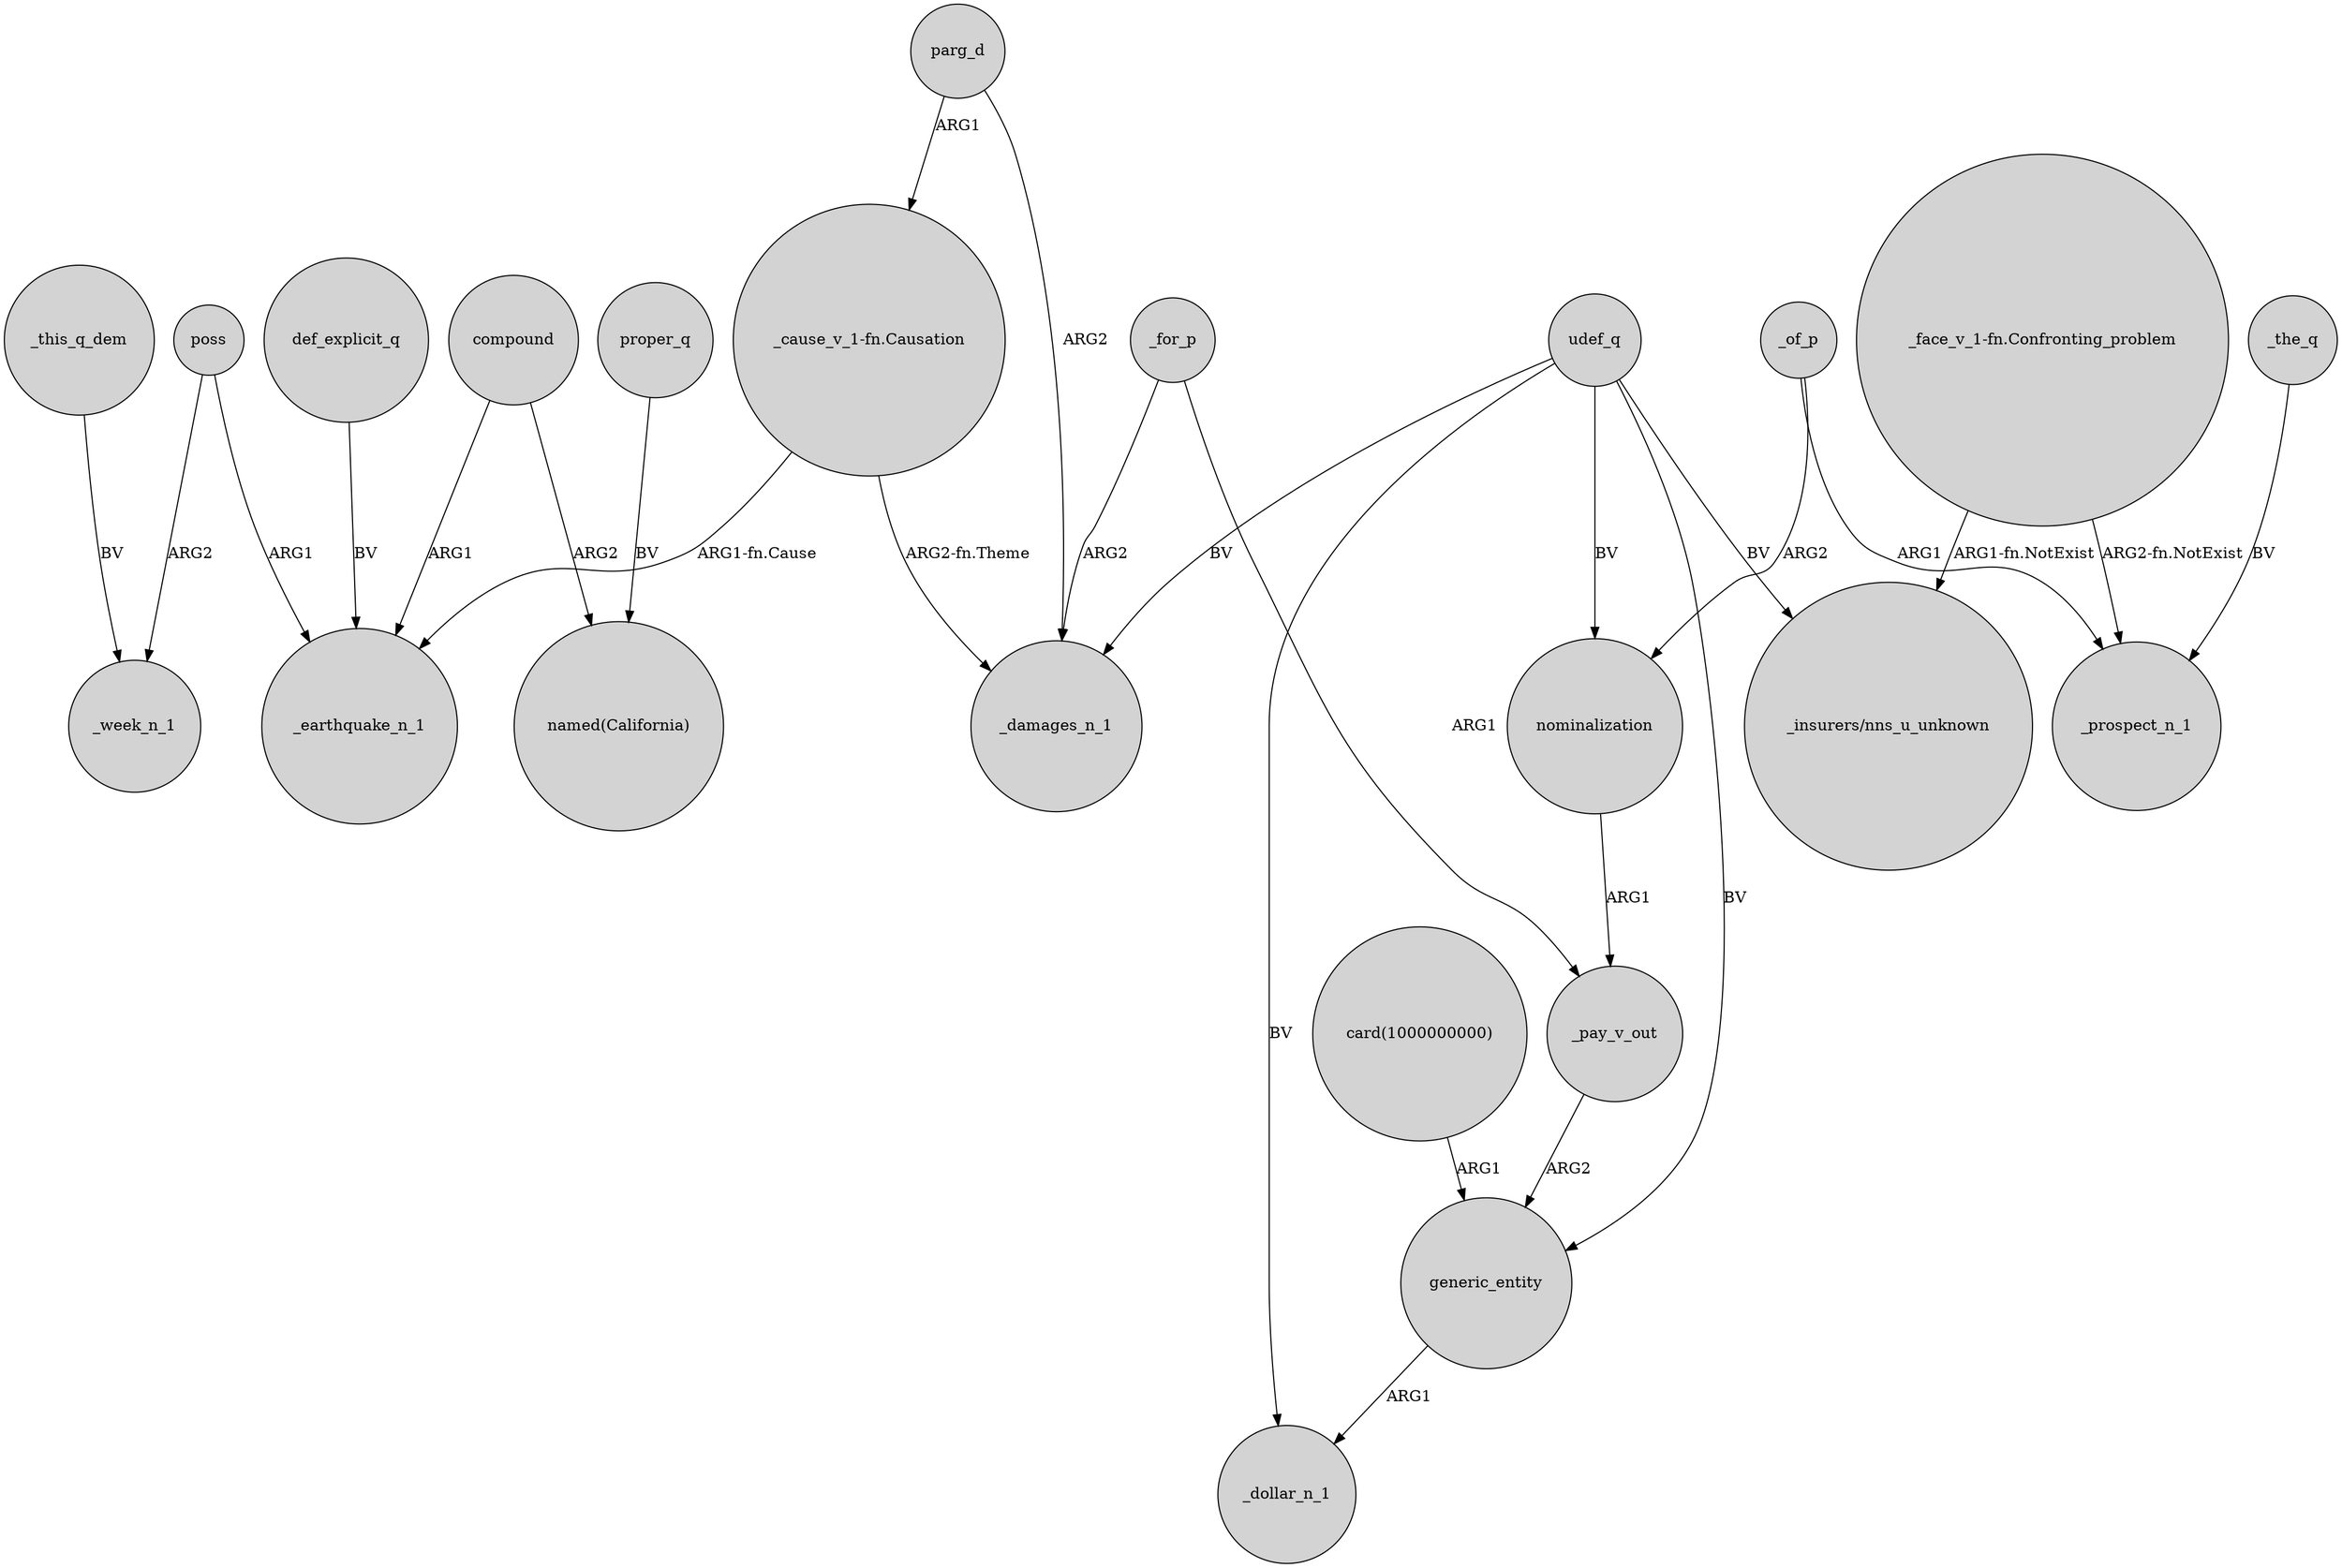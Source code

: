 digraph {
	node [shape=circle style=filled]
	def_explicit_q -> _earthquake_n_1 [label=BV]
	udef_q -> generic_entity [label=BV]
	poss -> _earthquake_n_1 [label=ARG1]
	_of_p -> _prospect_n_1 [label=ARG1]
	proper_q -> "named(California)" [label=BV]
	_for_p -> _pay_v_out [label=ARG1]
	udef_q -> _damages_n_1 [label=BV]
	"_face_v_1-fn.Confronting_problem" -> "_insurers/nns_u_unknown" [label="ARG1-fn.NotExist"]
	poss -> _week_n_1 [label=ARG2]
	nominalization -> _pay_v_out [label=ARG1]
	parg_d -> _damages_n_1 [label=ARG2]
	"_cause_v_1-fn.Causation" -> _earthquake_n_1 [label="ARG1-fn.Cause"]
	generic_entity -> _dollar_n_1 [label=ARG1]
	_this_q_dem -> _week_n_1 [label=BV]
	parg_d -> "_cause_v_1-fn.Causation" [label=ARG1]
	_of_p -> nominalization [label=ARG2]
	"_cause_v_1-fn.Causation" -> _damages_n_1 [label="ARG2-fn.Theme"]
	_for_p -> _damages_n_1 [label=ARG2]
	udef_q -> nominalization [label=BV]
	compound -> "named(California)" [label=ARG2]
	udef_q -> "_insurers/nns_u_unknown" [label=BV]
	udef_q -> _dollar_n_1 [label=BV]
	"_face_v_1-fn.Confronting_problem" -> _prospect_n_1 [label="ARG2-fn.NotExist"]
	_the_q -> _prospect_n_1 [label=BV]
	compound -> _earthquake_n_1 [label=ARG1]
	_pay_v_out -> generic_entity [label=ARG2]
	"card(1000000000)" -> generic_entity [label=ARG1]
}
